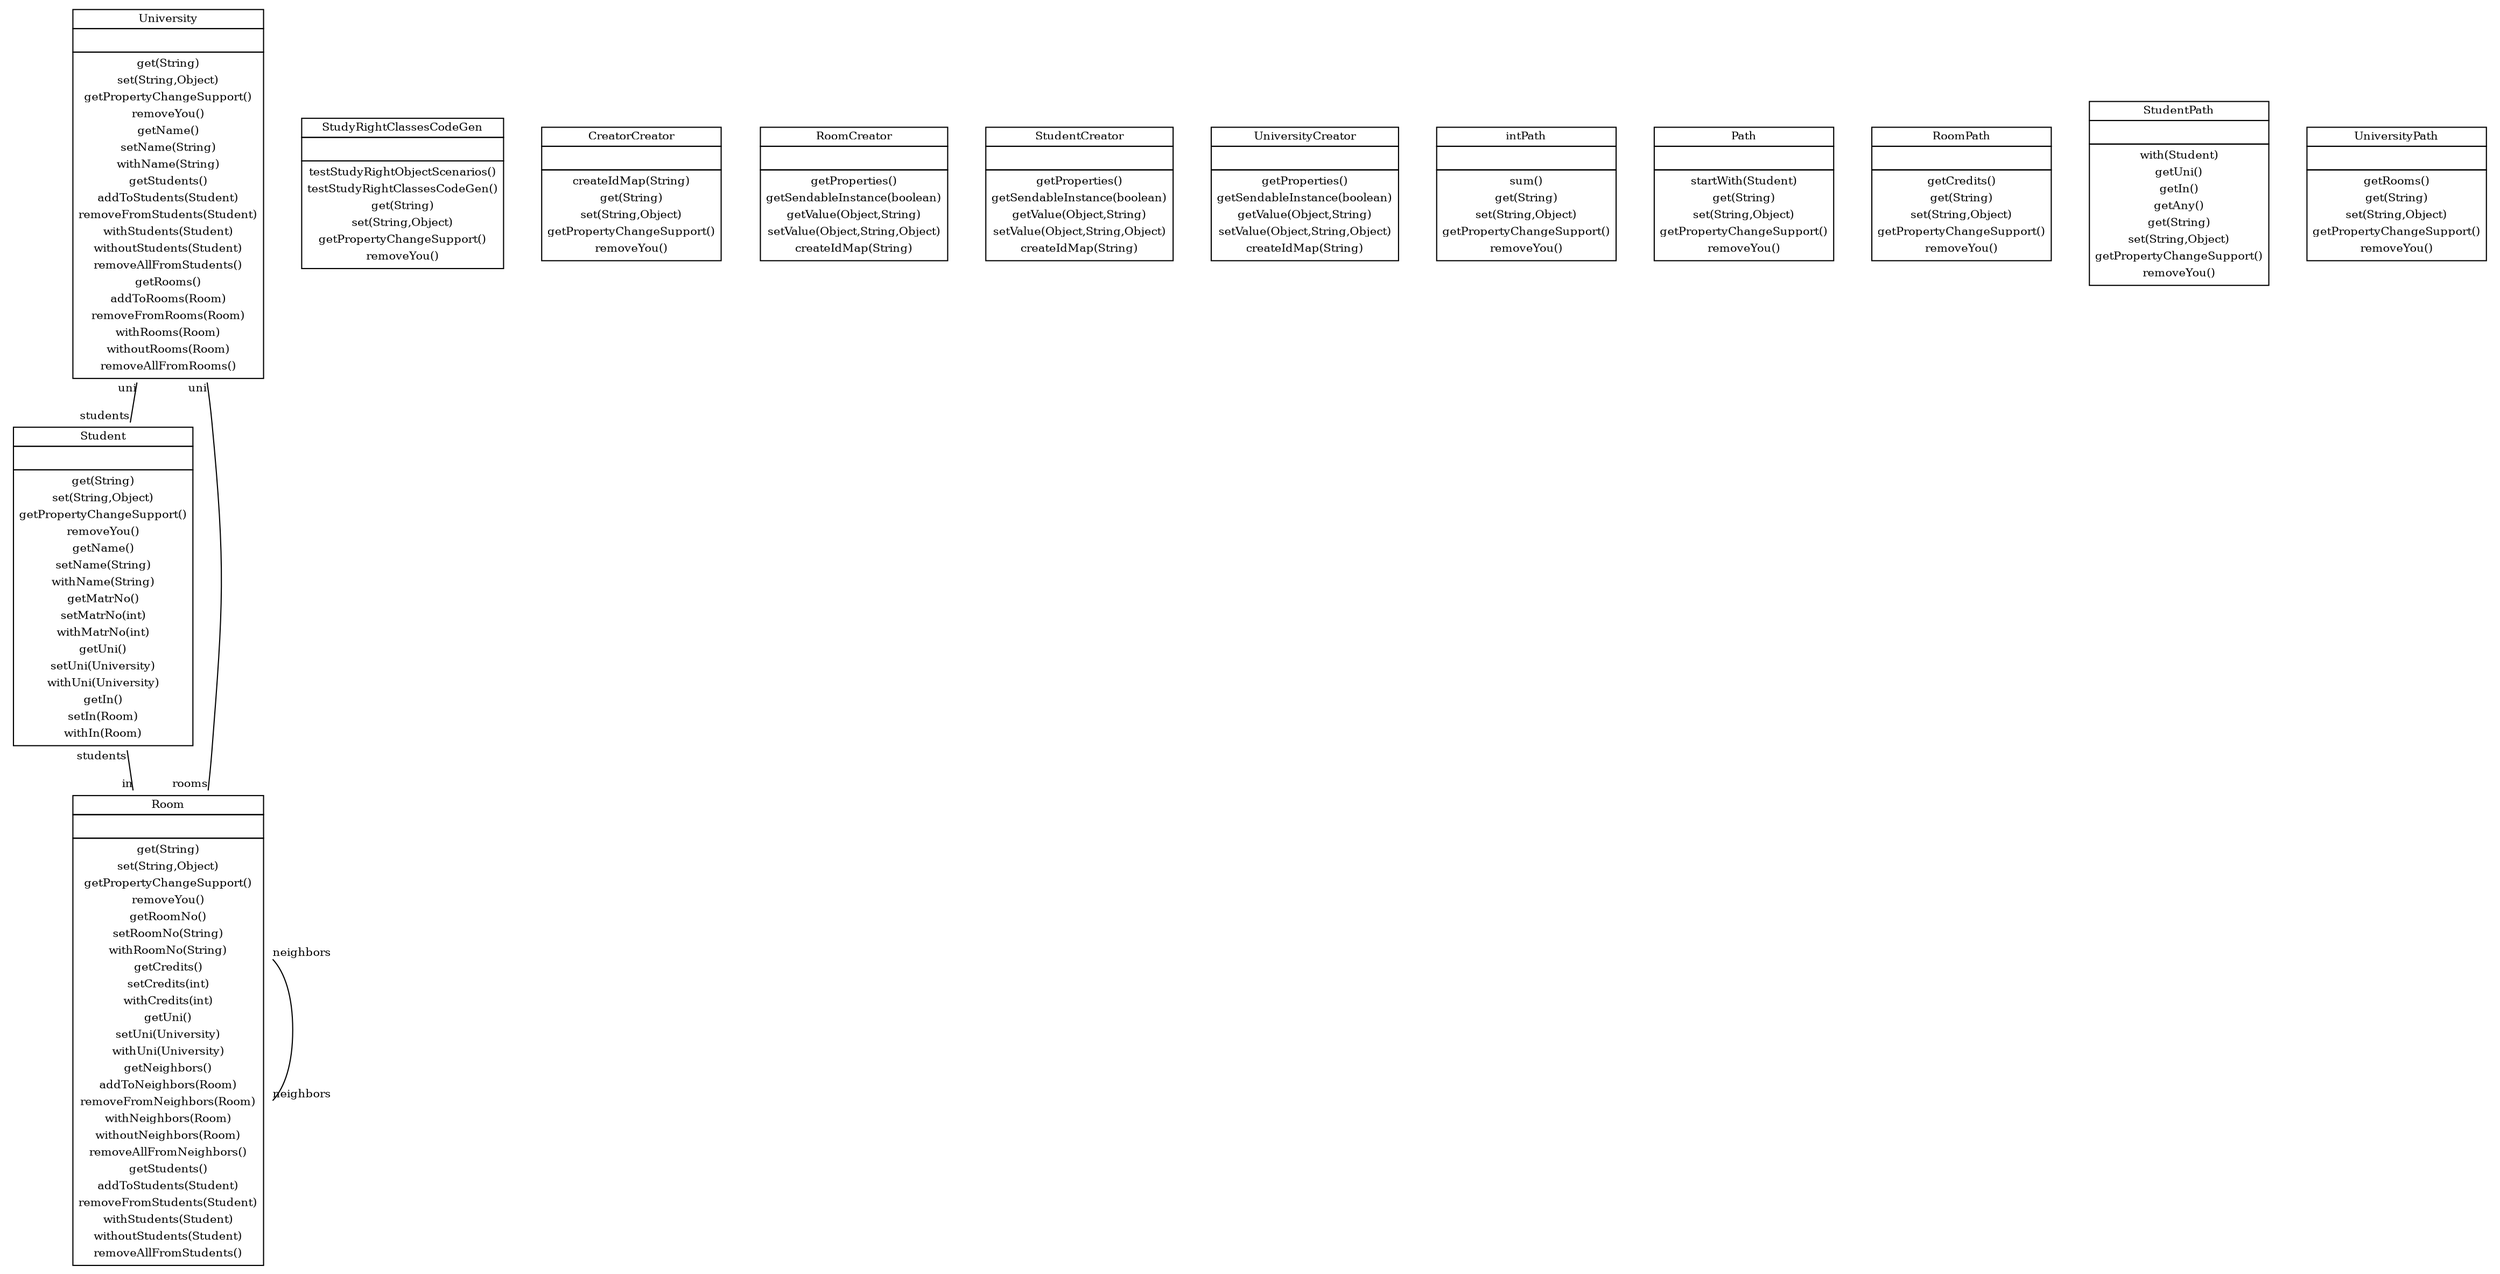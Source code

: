
 graph ClassDiagram {
    node [shape = none, fontsize = 10]; 
    edge [fontsize = 10];
    
    
    University [label=<<table border='0' cellborder='1' cellspacing='0'> <tr> <td>University</td> </tr> <tr><td><table border='0' cellborder='0' cellspacing='0'> <tr><td>name :String</td></tr>  </table></td></tr> <tr><td><table border='0' cellborder='0' cellspacing='0'> <tr><td>get(String)</td></tr> <tr><td>set(String,Object)</td></tr> <tr><td>getPropertyChangeSupport()</td></tr> <tr><td>removeYou()</td></tr> <tr><td>getName()</td></tr> <tr><td>setName(String)</td></tr> <tr><td>withName(String)</td></tr> <tr><td>getStudents()</td></tr> <tr><td>addToStudents(Student)</td></tr> <tr><td>removeFromStudents(Student)</td></tr> <tr><td>withStudents(Student)</td></tr> <tr><td>withoutStudents(Student)</td></tr> <tr><td>removeAllFromStudents()</td></tr> <tr><td>getRooms()</td></tr> <tr><td>addToRooms(Room)</td></tr> <tr><td>removeFromRooms(Room)</td></tr> <tr><td>withRooms(Room)</td></tr> <tr><td>withoutRooms(Room)</td></tr> <tr><td>removeAllFromRooms()</td></tr>  </table></td></tr> </table>>];
    Student [label=<<table border='0' cellborder='1' cellspacing='0'> <tr> <td>Student</td> </tr> <tr><td><table border='0' cellborder='0' cellspacing='0'> <tr><td>name :String</td></tr> <tr><td>matrNo :int</td></tr>  </table></td></tr> <tr><td><table border='0' cellborder='0' cellspacing='0'> <tr><td>get(String)</td></tr> <tr><td>set(String,Object)</td></tr> <tr><td>getPropertyChangeSupport()</td></tr> <tr><td>removeYou()</td></tr> <tr><td>getName()</td></tr> <tr><td>setName(String)</td></tr> <tr><td>withName(String)</td></tr> <tr><td>getMatrNo()</td></tr> <tr><td>setMatrNo(int)</td></tr> <tr><td>withMatrNo(int)</td></tr> <tr><td>getUni()</td></tr> <tr><td>setUni(University)</td></tr> <tr><td>withUni(University)</td></tr> <tr><td>getIn()</td></tr> <tr><td>setIn(Room)</td></tr> <tr><td>withIn(Room)</td></tr>  </table></td></tr> </table>>];
    Room [label=<<table border='0' cellborder='1' cellspacing='0'> <tr> <td>Room</td> </tr> <tr><td><table border='0' cellborder='0' cellspacing='0'> <tr><td>roomNo :String</td></tr> <tr><td>credits :int</td></tr>  </table></td></tr> <tr><td><table border='0' cellborder='0' cellspacing='0'> <tr><td>get(String)</td></tr> <tr><td>set(String,Object)</td></tr> <tr><td>getPropertyChangeSupport()</td></tr> <tr><td>removeYou()</td></tr> <tr><td>getRoomNo()</td></tr> <tr><td>setRoomNo(String)</td></tr> <tr><td>withRoomNo(String)</td></tr> <tr><td>getCredits()</td></tr> <tr><td>setCredits(int)</td></tr> <tr><td>withCredits(int)</td></tr> <tr><td>getUni()</td></tr> <tr><td>setUni(University)</td></tr> <tr><td>withUni(University)</td></tr> <tr><td>getNeighbors()</td></tr> <tr><td>addToNeighbors(Room)</td></tr> <tr><td>removeFromNeighbors(Room)</td></tr> <tr><td>withNeighbors(Room)</td></tr> <tr><td>withoutNeighbors(Room)</td></tr> <tr><td>removeAllFromNeighbors()</td></tr> <tr><td>getStudents()</td></tr> <tr><td>addToStudents(Student)</td></tr> <tr><td>removeFromStudents(Student)</td></tr> <tr><td>withStudents(Student)</td></tr> <tr><td>withoutStudents(Student)</td></tr> <tr><td>removeAllFromStudents()</td></tr>  </table></td></tr> </table>>];
    Room [label=<<table border='0' cellborder='1' cellspacing='0'> <tr> <td>Room</td> </tr> <tr><td><table border='0' cellborder='0' cellspacing='0'> <tr><td> </td></tr> </table></td></tr> <tr><td><table border='0' cellborder='0' cellspacing='0'> <tr><td>get(String)</td></tr> <tr><td>set(String,Object)</td></tr> <tr><td>getPropertyChangeSupport()</td></tr> <tr><td>removeYou()</td></tr> <tr><td>getRoomNo()</td></tr> <tr><td>setRoomNo(String)</td></tr> <tr><td>withRoomNo(String)</td></tr> <tr><td>getCredits()</td></tr> <tr><td>setCredits(int)</td></tr> <tr><td>withCredits(int)</td></tr> <tr><td>getUni()</td></tr> <tr><td>setUni(University)</td></tr> <tr><td>withUni(University)</td></tr> <tr><td>getNeighbors()</td></tr> <tr><td>addToNeighbors(Room)</td></tr> <tr><td>removeFromNeighbors(Room)</td></tr> <tr><td>withNeighbors(Room)</td></tr> <tr><td>withoutNeighbors(Room)</td></tr> <tr><td>removeAllFromNeighbors()</td></tr> <tr><td>getStudents()</td></tr> <tr><td>addToStudents(Student)</td></tr> <tr><td>removeFromStudents(Student)</td></tr> <tr><td>withStudents(Student)</td></tr> <tr><td>withoutStudents(Student)</td></tr> <tr><td>removeAllFromStudents()</td></tr>  </table></td></tr> </table>>];
    Student [label=<<table border='0' cellborder='1' cellspacing='0'> <tr> <td>Student</td> </tr> <tr><td><table border='0' cellborder='0' cellspacing='0'> <tr><td> </td></tr> </table></td></tr> <tr><td><table border='0' cellborder='0' cellspacing='0'> <tr><td>get(String)</td></tr> <tr><td>set(String,Object)</td></tr> <tr><td>getPropertyChangeSupport()</td></tr> <tr><td>removeYou()</td></tr> <tr><td>getName()</td></tr> <tr><td>setName(String)</td></tr> <tr><td>withName(String)</td></tr> <tr><td>getMatrNo()</td></tr> <tr><td>setMatrNo(int)</td></tr> <tr><td>withMatrNo(int)</td></tr> <tr><td>getUni()</td></tr> <tr><td>setUni(University)</td></tr> <tr><td>withUni(University)</td></tr> <tr><td>getIn()</td></tr> <tr><td>setIn(Room)</td></tr> <tr><td>withIn(Room)</td></tr>  </table></td></tr> </table>>];
    StudyRightClassesCodeGen [label=<<table border='0' cellborder='1' cellspacing='0'> <tr> <td>StudyRightClassesCodeGen</td> </tr> <tr><td><table border='0' cellborder='0' cellspacing='0'> <tr><td> </td></tr> </table></td></tr> <tr><td><table border='0' cellborder='0' cellspacing='0'> <tr><td>testStudyRightObjectScenarios()</td></tr> <tr><td>testStudyRightClassesCodeGen()</td></tr> <tr><td>get(String)</td></tr> <tr><td>set(String,Object)</td></tr> <tr><td>getPropertyChangeSupport()</td></tr> <tr><td>removeYou()</td></tr>  </table></td></tr> </table>>];
    University [label=<<table border='0' cellborder='1' cellspacing='0'> <tr> <td>University</td> </tr> <tr><td><table border='0' cellborder='0' cellspacing='0'> <tr><td> </td></tr> </table></td></tr> <tr><td><table border='0' cellborder='0' cellspacing='0'> <tr><td>get(String)</td></tr> <tr><td>set(String,Object)</td></tr> <tr><td>getPropertyChangeSupport()</td></tr> <tr><td>removeYou()</td></tr> <tr><td>getName()</td></tr> <tr><td>setName(String)</td></tr> <tr><td>withName(String)</td></tr> <tr><td>getStudents()</td></tr> <tr><td>addToStudents(Student)</td></tr> <tr><td>removeFromStudents(Student)</td></tr> <tr><td>withStudents(Student)</td></tr> <tr><td>withoutStudents(Student)</td></tr> <tr><td>removeAllFromStudents()</td></tr> <tr><td>getRooms()</td></tr> <tr><td>addToRooms(Room)</td></tr> <tr><td>removeFromRooms(Room)</td></tr> <tr><td>withRooms(Room)</td></tr> <tr><td>withoutRooms(Room)</td></tr> <tr><td>removeAllFromRooms()</td></tr>  </table></td></tr> </table>>];
    CreatorCreator [label=<<table border='0' cellborder='1' cellspacing='0'> <tr> <td>CreatorCreator</td> </tr> <tr><td><table border='0' cellborder='0' cellspacing='0'> <tr><td> </td></tr> </table></td></tr> <tr><td><table border='0' cellborder='0' cellspacing='0'> <tr><td>createIdMap(String)</td></tr> <tr><td>get(String)</td></tr> <tr><td>set(String,Object)</td></tr> <tr><td>getPropertyChangeSupport()</td></tr> <tr><td>removeYou()</td></tr>  </table></td></tr> </table>>];
    RoomCreator [label=<<table border='0' cellborder='1' cellspacing='0'> <tr> <td>RoomCreator</td> </tr> <tr><td><table border='0' cellborder='0' cellspacing='0'> <tr><td> </td></tr> </table></td></tr> <tr><td><table border='0' cellborder='0' cellspacing='0'> <tr><td>getProperties()</td></tr> <tr><td>getSendableInstance(boolean)</td></tr> <tr><td>getValue(Object,String)</td></tr> <tr><td>setValue(Object,String,Object)</td></tr> <tr><td>createIdMap(String)</td></tr>  </table></td></tr> </table>>];
    StudentCreator [label=<<table border='0' cellborder='1' cellspacing='0'> <tr> <td>StudentCreator</td> </tr> <tr><td><table border='0' cellborder='0' cellspacing='0'> <tr><td> </td></tr> </table></td></tr> <tr><td><table border='0' cellborder='0' cellspacing='0'> <tr><td>getProperties()</td></tr> <tr><td>getSendableInstance(boolean)</td></tr> <tr><td>getValue(Object,String)</td></tr> <tr><td>setValue(Object,String,Object)</td></tr> <tr><td>createIdMap(String)</td></tr>  </table></td></tr> </table>>];
    UniversityCreator [label=<<table border='0' cellborder='1' cellspacing='0'> <tr> <td>UniversityCreator</td> </tr> <tr><td><table border='0' cellborder='0' cellspacing='0'> <tr><td> </td></tr> </table></td></tr> <tr><td><table border='0' cellborder='0' cellspacing='0'> <tr><td>getProperties()</td></tr> <tr><td>getSendableInstance(boolean)</td></tr> <tr><td>getValue(Object,String)</td></tr> <tr><td>setValue(Object,String,Object)</td></tr> <tr><td>createIdMap(String)</td></tr>  </table></td></tr> </table>>];
    intPath [label=<<table border='0' cellborder='1' cellspacing='0'> <tr> <td>intPath</td> </tr> <tr><td><table border='0' cellborder='0' cellspacing='0'> <tr><td> </td></tr> </table></td></tr> <tr><td><table border='0' cellborder='0' cellspacing='0'> <tr><td>sum()</td></tr> <tr><td>get(String)</td></tr> <tr><td>set(String,Object)</td></tr> <tr><td>getPropertyChangeSupport()</td></tr> <tr><td>removeYou()</td></tr>  </table></td></tr> </table>>];
    Path [label=<<table border='0' cellborder='1' cellspacing='0'> <tr> <td>Path</td> </tr> <tr><td><table border='0' cellborder='0' cellspacing='0'> <tr><td> </td></tr> </table></td></tr> <tr><td><table border='0' cellborder='0' cellspacing='0'> <tr><td>startWith(Student)</td></tr> <tr><td>get(String)</td></tr> <tr><td>set(String,Object)</td></tr> <tr><td>getPropertyChangeSupport()</td></tr> <tr><td>removeYou()</td></tr>  </table></td></tr> </table>>];
    RoomPath [label=<<table border='0' cellborder='1' cellspacing='0'> <tr> <td>RoomPath</td> </tr> <tr><td><table border='0' cellborder='0' cellspacing='0'> <tr><td> </td></tr> </table></td></tr> <tr><td><table border='0' cellborder='0' cellspacing='0'> <tr><td>getCredits()</td></tr> <tr><td>get(String)</td></tr> <tr><td>set(String,Object)</td></tr> <tr><td>getPropertyChangeSupport()</td></tr> <tr><td>removeYou()</td></tr>  </table></td></tr> </table>>];
    StudentPath [label=<<table border='0' cellborder='1' cellspacing='0'> <tr> <td>StudentPath</td> </tr> <tr><td><table border='0' cellborder='0' cellspacing='0'> <tr><td> </td></tr> </table></td></tr> <tr><td><table border='0' cellborder='0' cellspacing='0'> <tr><td>with(Student)</td></tr> <tr><td>getUni()</td></tr> <tr><td>getIn()</td></tr> <tr><td>getAny()</td></tr> <tr><td>get(String)</td></tr> <tr><td>set(String,Object)</td></tr> <tr><td>getPropertyChangeSupport()</td></tr> <tr><td>removeYou()</td></tr>  </table></td></tr> </table>>];
    UniversityPath [label=<<table border='0' cellborder='1' cellspacing='0'> <tr> <td>UniversityPath</td> </tr> <tr><td><table border='0' cellborder='0' cellspacing='0'> <tr><td> </td></tr> </table></td></tr> <tr><td><table border='0' cellborder='0' cellspacing='0'> <tr><td>getRooms()</td></tr> <tr><td>get(String)</td></tr> <tr><td>set(String,Object)</td></tr> <tr><td>getPropertyChangeSupport()</td></tr> <tr><td>removeYou()</td></tr>  </table></td></tr> </table>>];
    
    
    
    University -- Student [headlabel = "students" taillabel = "uni"];
    University -- Room [headlabel = "rooms" taillabel = "uni"];
    Room -- Room [headlabel = "neighbors" taillabel = "neighbors"];
    Student -- Room [headlabel = "in" taillabel = "students"];
}

